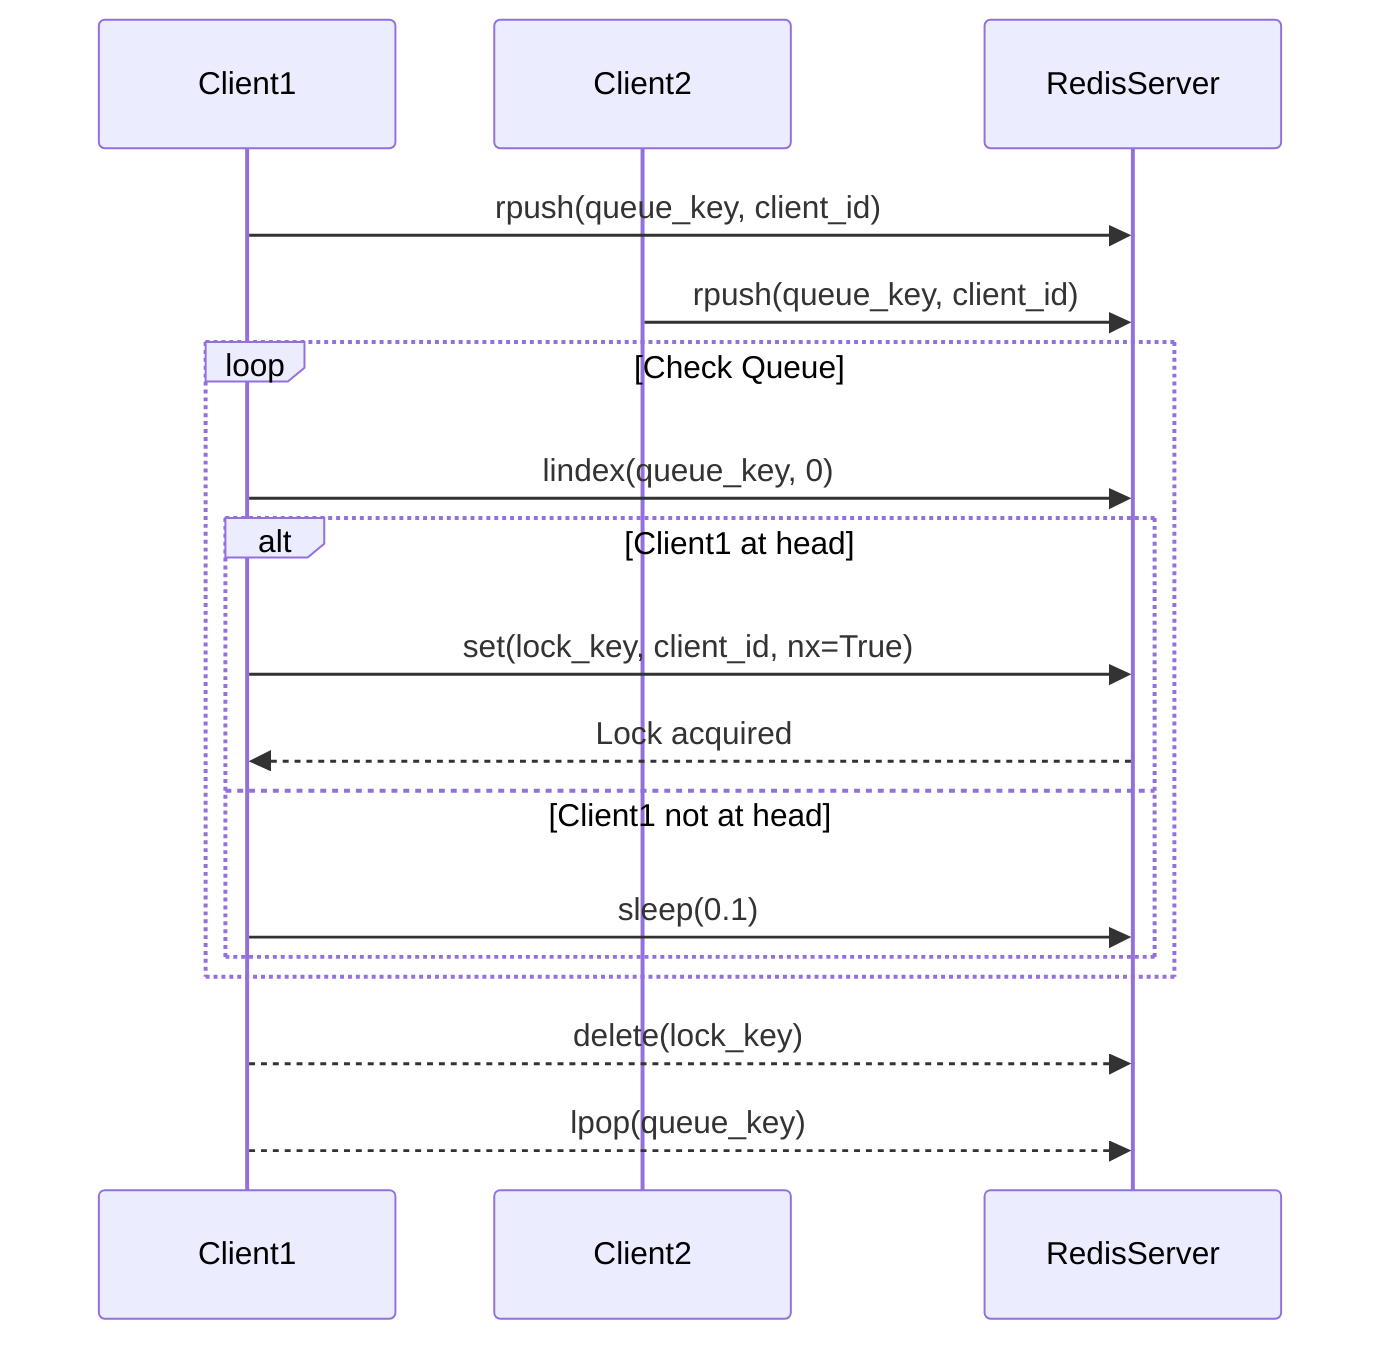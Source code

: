 sequenceDiagram
    participant Client1
    participant Client2
    participant RedisServer
    Client1->>RedisServer: rpush(queue_key, client_id)
    Client2->>RedisServer: rpush(queue_key, client_id)
    loop Check Queue
        Client1->>RedisServer: lindex(queue_key, 0)
        alt Client1 at head
            Client1->>RedisServer: set(lock_key, client_id, nx=True)
            RedisServer-->>Client1: Lock acquired
        else Client1 not at head
            Client1->>RedisServer: sleep(0.1)
        end
    end
    Client1-->>RedisServer: delete(lock_key)
    Client1-->>RedisServer: lpop(queue_key)